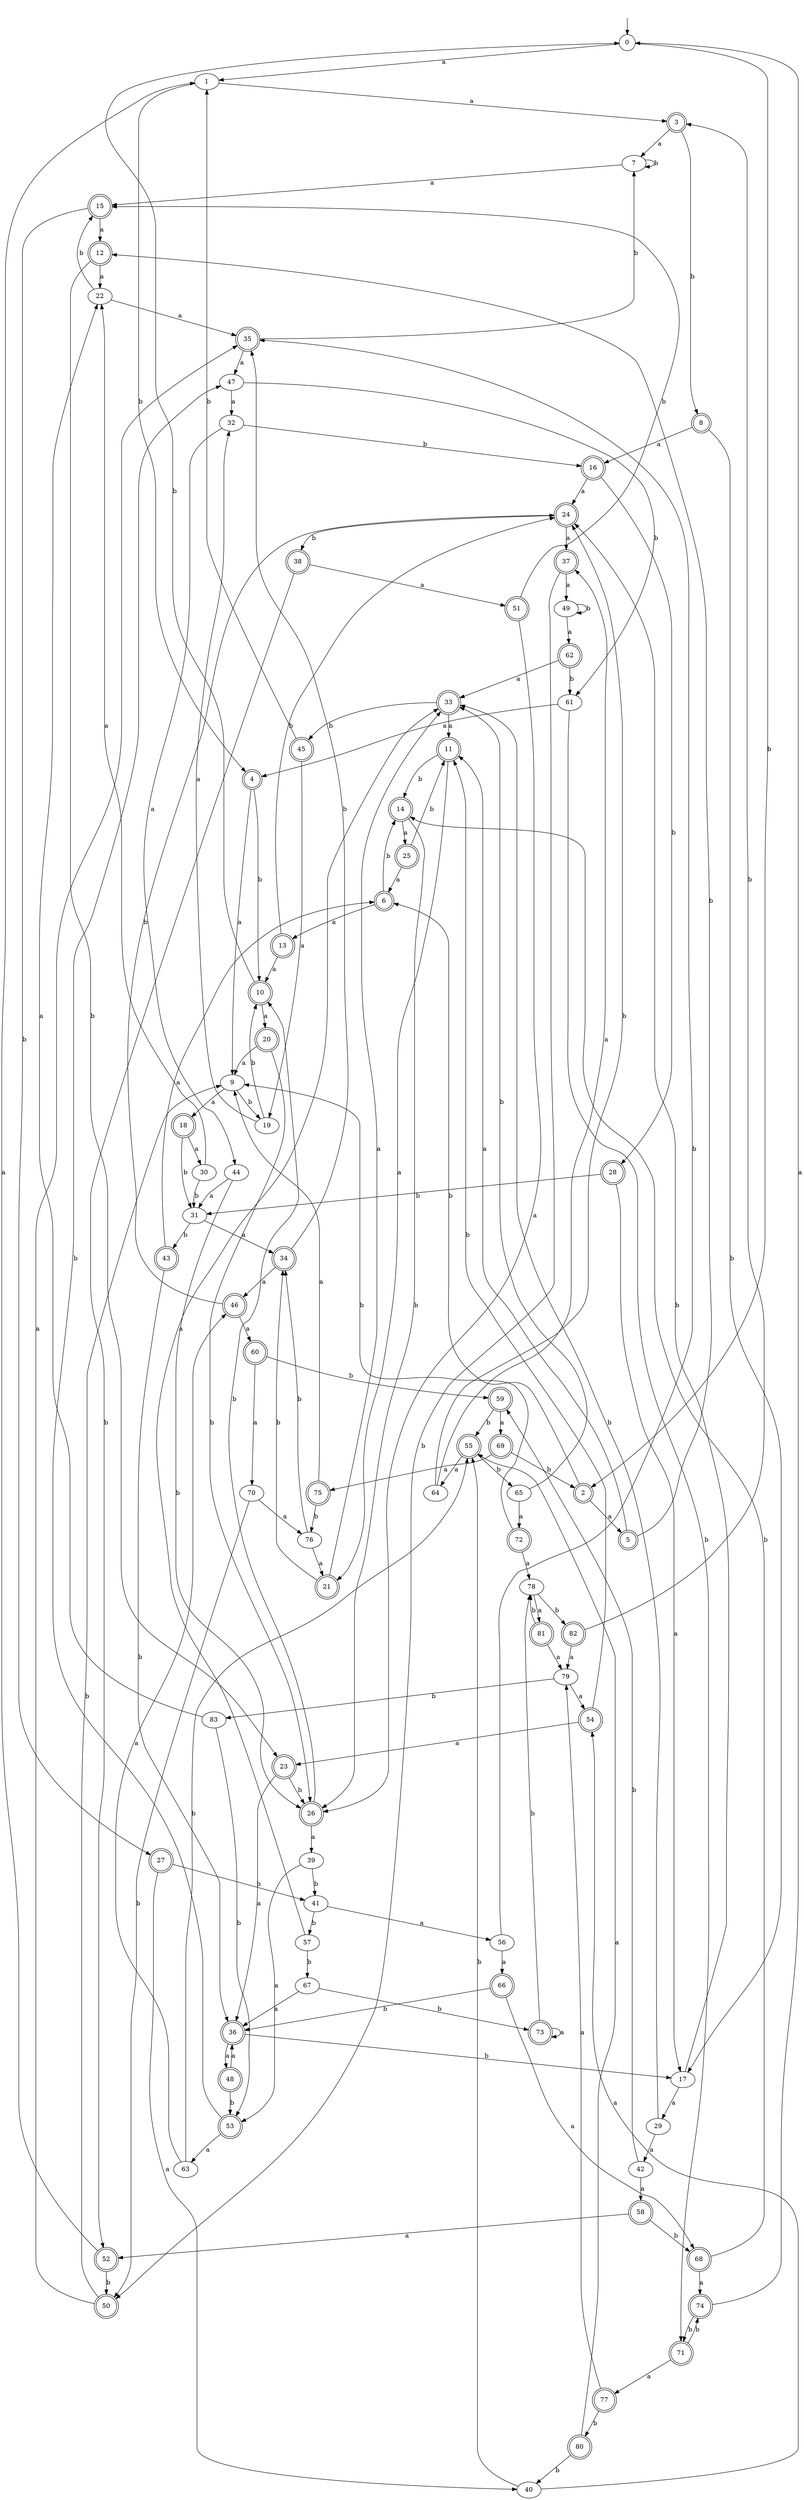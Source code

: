 digraph RandomDFA {
  __start0 [label="", shape=none];
  __start0 -> 0 [label=""];
  0 [shape=circle]
  0 -> 1 [label="a"]
  0 -> 2 [label="b"]
  1
  1 -> 3 [label="a"]
  1 -> 4 [label="b"]
  2 [shape=doublecircle]
  2 -> 5 [label="a"]
  2 -> 6 [label="b"]
  3 [shape=doublecircle]
  3 -> 7 [label="a"]
  3 -> 8 [label="b"]
  4 [shape=doublecircle]
  4 -> 9 [label="a"]
  4 -> 10 [label="b"]
  5 [shape=doublecircle]
  5 -> 11 [label="a"]
  5 -> 12 [label="b"]
  6 [shape=doublecircle]
  6 -> 13 [label="a"]
  6 -> 14 [label="b"]
  7
  7 -> 15 [label="a"]
  7 -> 7 [label="b"]
  8 [shape=doublecircle]
  8 -> 16 [label="a"]
  8 -> 17 [label="b"]
  9
  9 -> 18 [label="a"]
  9 -> 19 [label="b"]
  10 [shape=doublecircle]
  10 -> 20 [label="a"]
  10 -> 0 [label="b"]
  11 [shape=doublecircle]
  11 -> 21 [label="a"]
  11 -> 14 [label="b"]
  12 [shape=doublecircle]
  12 -> 22 [label="a"]
  12 -> 23 [label="b"]
  13 [shape=doublecircle]
  13 -> 10 [label="a"]
  13 -> 24 [label="b"]
  14 [shape=doublecircle]
  14 -> 25 [label="a"]
  14 -> 26 [label="b"]
  15 [shape=doublecircle]
  15 -> 12 [label="a"]
  15 -> 27 [label="b"]
  16 [shape=doublecircle]
  16 -> 24 [label="a"]
  16 -> 28 [label="b"]
  17
  17 -> 29 [label="a"]
  17 -> 24 [label="b"]
  18 [shape=doublecircle]
  18 -> 30 [label="a"]
  18 -> 31 [label="b"]
  19
  19 -> 32 [label="a"]
  19 -> 10 [label="b"]
  20 [shape=doublecircle]
  20 -> 9 [label="a"]
  20 -> 26 [label="b"]
  21 [shape=doublecircle]
  21 -> 33 [label="a"]
  21 -> 34 [label="b"]
  22
  22 -> 35 [label="a"]
  22 -> 15 [label="b"]
  23 [shape=doublecircle]
  23 -> 36 [label="a"]
  23 -> 26 [label="b"]
  24 [shape=doublecircle]
  24 -> 37 [label="a"]
  24 -> 38 [label="b"]
  25 [shape=doublecircle]
  25 -> 6 [label="a"]
  25 -> 11 [label="b"]
  26 [shape=doublecircle]
  26 -> 39 [label="a"]
  26 -> 10 [label="b"]
  27 [shape=doublecircle]
  27 -> 40 [label="a"]
  27 -> 41 [label="b"]
  28 [shape=doublecircle]
  28 -> 17 [label="a"]
  28 -> 31 [label="b"]
  29
  29 -> 42 [label="a"]
  29 -> 33 [label="b"]
  30
  30 -> 22 [label="a"]
  30 -> 31 [label="b"]
  31
  31 -> 34 [label="a"]
  31 -> 43 [label="b"]
  32
  32 -> 44 [label="a"]
  32 -> 16 [label="b"]
  33 [shape=doublecircle]
  33 -> 11 [label="a"]
  33 -> 45 [label="b"]
  34 [shape=doublecircle]
  34 -> 46 [label="a"]
  34 -> 35 [label="b"]
  35 [shape=doublecircle]
  35 -> 47 [label="a"]
  35 -> 7 [label="b"]
  36 [shape=doublecircle]
  36 -> 48 [label="a"]
  36 -> 17 [label="b"]
  37 [shape=doublecircle]
  37 -> 49 [label="a"]
  37 -> 50 [label="b"]
  38 [shape=doublecircle]
  38 -> 51 [label="a"]
  38 -> 52 [label="b"]
  39
  39 -> 53 [label="a"]
  39 -> 41 [label="b"]
  40
  40 -> 54 [label="a"]
  40 -> 55 [label="b"]
  41
  41 -> 56 [label="a"]
  41 -> 57 [label="b"]
  42
  42 -> 58 [label="a"]
  42 -> 59 [label="b"]
  43 [shape=doublecircle]
  43 -> 6 [label="a"]
  43 -> 36 [label="b"]
  44
  44 -> 31 [label="a"]
  44 -> 26 [label="b"]
  45 [shape=doublecircle]
  45 -> 19 [label="a"]
  45 -> 1 [label="b"]
  46 [shape=doublecircle]
  46 -> 60 [label="a"]
  46 -> 24 [label="b"]
  47
  47 -> 32 [label="a"]
  47 -> 61 [label="b"]
  48 [shape=doublecircle]
  48 -> 36 [label="a"]
  48 -> 53 [label="b"]
  49
  49 -> 62 [label="a"]
  49 -> 49 [label="b"]
  50 [shape=doublecircle]
  50 -> 35 [label="a"]
  50 -> 9 [label="b"]
  51 [shape=doublecircle]
  51 -> 26 [label="a"]
  51 -> 15 [label="b"]
  52 [shape=doublecircle]
  52 -> 1 [label="a"]
  52 -> 50 [label="b"]
  53 [shape=doublecircle]
  53 -> 63 [label="a"]
  53 -> 47 [label="b"]
  54 [shape=doublecircle]
  54 -> 23 [label="a"]
  54 -> 11 [label="b"]
  55 [shape=doublecircle]
  55 -> 64 [label="a"]
  55 -> 65 [label="b"]
  56
  56 -> 66 [label="a"]
  56 -> 35 [label="b"]
  57
  57 -> 33 [label="a"]
  57 -> 67 [label="b"]
  58 [shape=doublecircle]
  58 -> 52 [label="a"]
  58 -> 68 [label="b"]
  59 [shape=doublecircle]
  59 -> 69 [label="a"]
  59 -> 55 [label="b"]
  60 [shape=doublecircle]
  60 -> 70 [label="a"]
  60 -> 59 [label="b"]
  61
  61 -> 4 [label="a"]
  61 -> 71 [label="b"]
  62 [shape=doublecircle]
  62 -> 33 [label="a"]
  62 -> 61 [label="b"]
  63
  63 -> 46 [label="a"]
  63 -> 55 [label="b"]
  64
  64 -> 37 [label="a"]
  64 -> 24 [label="b"]
  65
  65 -> 72 [label="a"]
  65 -> 33 [label="b"]
  66 [shape=doublecircle]
  66 -> 68 [label="a"]
  66 -> 36 [label="b"]
  67
  67 -> 36 [label="a"]
  67 -> 73 [label="b"]
  68 [shape=doublecircle]
  68 -> 74 [label="a"]
  68 -> 14 [label="b"]
  69 [shape=doublecircle]
  69 -> 75 [label="a"]
  69 -> 2 [label="b"]
  70
  70 -> 76 [label="a"]
  70 -> 50 [label="b"]
  71 [shape=doublecircle]
  71 -> 77 [label="a"]
  71 -> 74 [label="b"]
  72 [shape=doublecircle]
  72 -> 78 [label="a"]
  72 -> 9 [label="b"]
  73 [shape=doublecircle]
  73 -> 73 [label="a"]
  73 -> 78 [label="b"]
  74 [shape=doublecircle]
  74 -> 0 [label="a"]
  74 -> 71 [label="b"]
  75 [shape=doublecircle]
  75 -> 9 [label="a"]
  75 -> 76 [label="b"]
  76
  76 -> 21 [label="a"]
  76 -> 34 [label="b"]
  77 [shape=doublecircle]
  77 -> 79 [label="a"]
  77 -> 80 [label="b"]
  78
  78 -> 81 [label="a"]
  78 -> 82 [label="b"]
  79
  79 -> 54 [label="a"]
  79 -> 83 [label="b"]
  80 [shape=doublecircle]
  80 -> 55 [label="a"]
  80 -> 40 [label="b"]
  81 [shape=doublecircle]
  81 -> 79 [label="a"]
  81 -> 78 [label="b"]
  82 [shape=doublecircle]
  82 -> 79 [label="a"]
  82 -> 3 [label="b"]
  83
  83 -> 22 [label="a"]
  83 -> 53 [label="b"]
}
